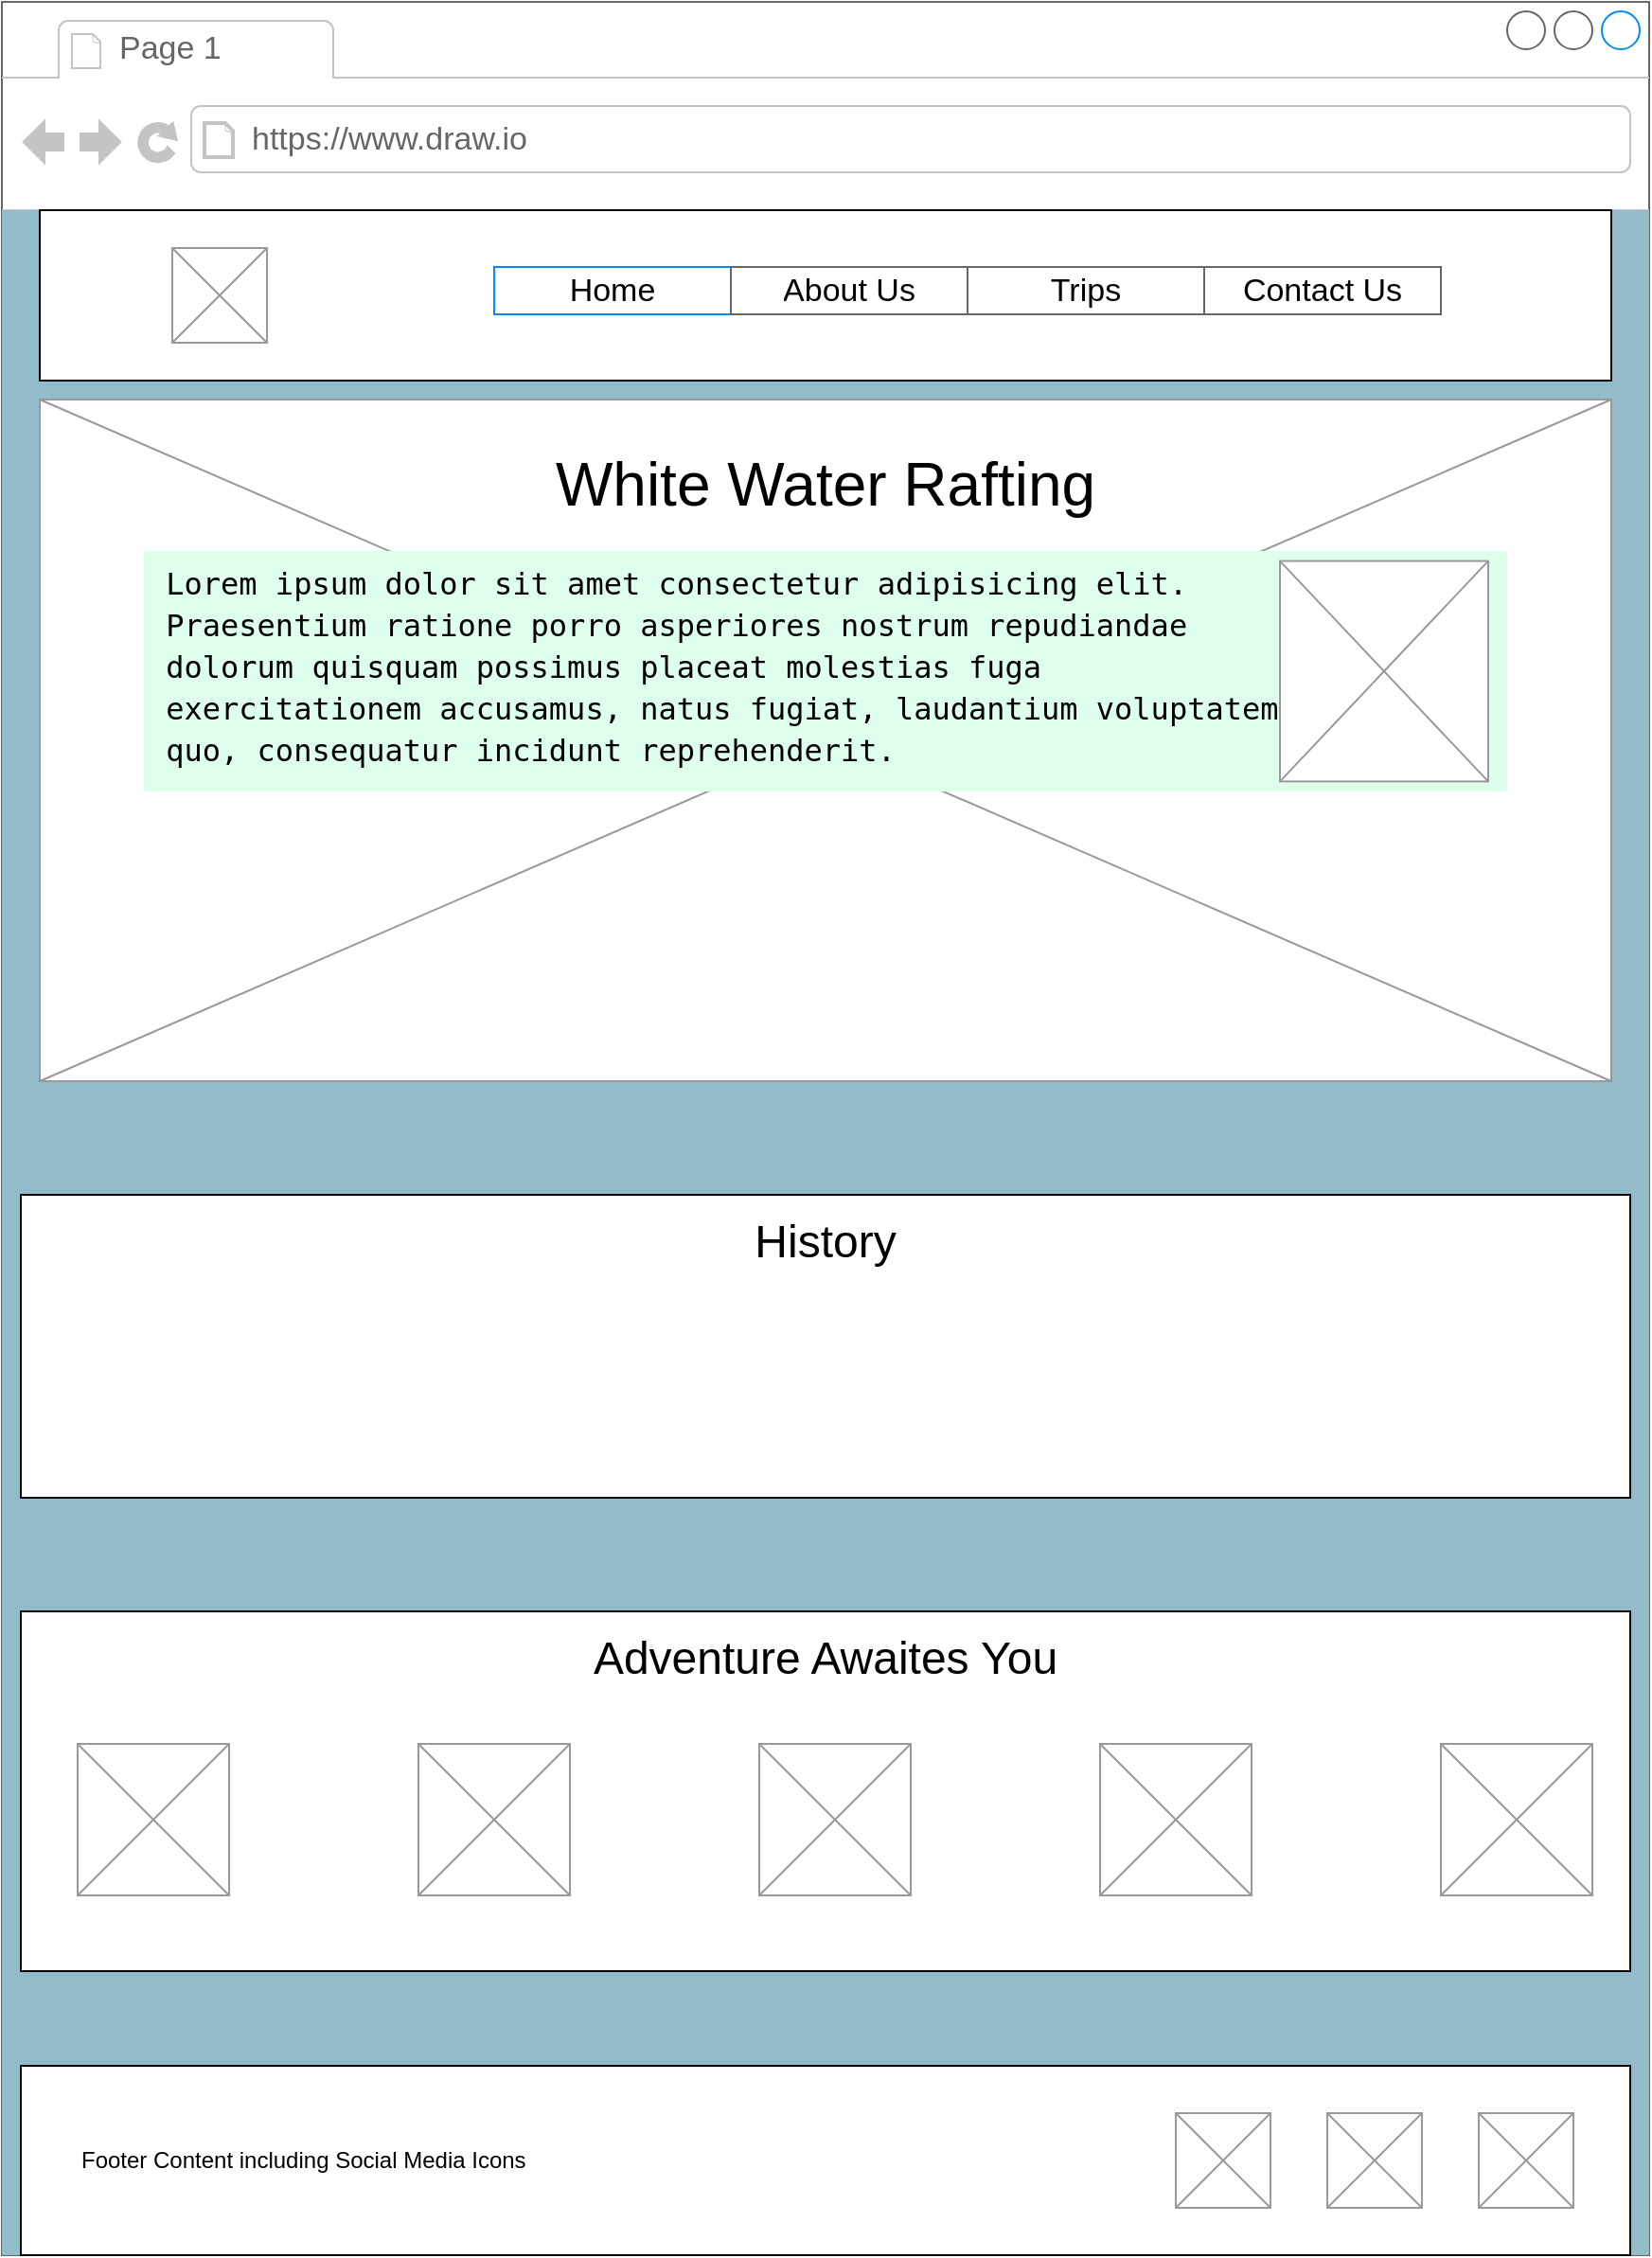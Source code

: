 <mxfile version="24.7.5" pages="2">
  <diagram name="About-Us" id="MkR7ZeiB5OH6FmYkKJLo">
    <mxGraphModel dx="4190" dy="3049" grid="1" gridSize="10" guides="1" tooltips="1" connect="1" arrows="1" fold="1" page="1" pageScale="1" pageWidth="850" pageHeight="1100" math="0" shadow="0">
      <root>
        <mxCell id="0" />
        <mxCell id="1" parent="0" />
        <mxCell id="uWJJDLyrcB0ZiYefBfqD-1" value="" style="strokeWidth=1;shadow=0;dashed=0;align=center;html=1;shape=mxgraph.mockup.containers.browserWindow;rSize=0;strokeColor=#666666;strokeColor2=#008cff;strokeColor3=#c4c4c4;mainText=,;recursiveResize=0;" vertex="1" parent="1">
          <mxGeometry x="-10" y="-97" width="870" height="1190" as="geometry" />
        </mxCell>
        <mxCell id="uWJJDLyrcB0ZiYefBfqD-2" value="Page 1" style="strokeWidth=1;shadow=0;dashed=0;align=center;html=1;shape=mxgraph.mockup.containers.anchor;fontSize=17;fontColor=#666666;align=left;whiteSpace=wrap;" vertex="1" parent="uWJJDLyrcB0ZiYefBfqD-1">
          <mxGeometry x="60" y="12" width="110" height="26" as="geometry" />
        </mxCell>
        <mxCell id="uWJJDLyrcB0ZiYefBfqD-3" value="https://www.draw.io" style="strokeWidth=1;shadow=0;dashed=0;align=center;html=1;shape=mxgraph.mockup.containers.anchor;rSize=0;fontSize=17;fontColor=#666666;align=left;" vertex="1" parent="uWJJDLyrcB0ZiYefBfqD-1">
          <mxGeometry x="130" y="60" width="250" height="26" as="geometry" />
        </mxCell>
        <mxCell id="XWHoI5SuqUwpZ-Kud38Y-1" value="" style="rounded=0;whiteSpace=wrap;html=1;strokeColor=none;fillColor=#92BCC9;" parent="1" vertex="1">
          <mxGeometry x="-10" y="13" width="870" height="1080" as="geometry" />
        </mxCell>
        <mxCell id="fqqY1Tlmf0ypdwQjIdPN-9" value="" style="verticalLabelPosition=bottom;shadow=0;dashed=0;align=center;html=1;verticalAlign=top;strokeWidth=1;shape=mxgraph.mockup.graphics.simpleIcon;strokeColor=#999999;" parent="1" vertex="1">
          <mxGeometry x="10" y="113" width="830" height="360" as="geometry" />
        </mxCell>
        <mxCell id="fqqY1Tlmf0ypdwQjIdPN-10" value="White Water Rafting" style="text;html=1;align=center;verticalAlign=middle;whiteSpace=wrap;rounded=0;fontSize=32;" parent="1" vertex="1">
          <mxGeometry x="225" y="143" width="400" height="30" as="geometry" />
        </mxCell>
        <mxCell id="fqqY1Tlmf0ypdwQjIdPN-13" value="" style="group" parent="1" vertex="1" connectable="0">
          <mxGeometry x="65" y="193" width="720" height="127" as="geometry" />
        </mxCell>
        <mxCell id="fqqY1Tlmf0ypdwQjIdPN-11" value="&lt;div style=&quot;font-family: &amp;quot;Droid Sans Mono&amp;quot;, monospace, monospace, &amp;quot;Droid Sans Mono&amp;quot;, &amp;quot;monospace&amp;quot;, monospace; font-weight: normal; font-size: 16px; line-height: 22px; white-space: pre;&quot;&gt;&lt;div style=&quot;&quot;&gt;&lt;font color=&quot;#000000&quot;&gt; Lorem ipsum dolor sit amet consectetur adipisicing elit. &lt;/font&gt;&lt;/div&gt;&lt;div style=&quot;&quot;&gt;&lt;font color=&quot;#000000&quot;&gt; Praesentium ratione porro asperiores nostrum repudiandae &lt;/font&gt;&lt;/div&gt;&lt;div style=&quot;&quot;&gt;&lt;font color=&quot;#000000&quot;&gt; dolorum quisquam possimus placeat molestias fuga &lt;/font&gt;&lt;/div&gt;&lt;div style=&quot;&quot;&gt;&lt;font color=&quot;#000000&quot;&gt; exercitationem accusamus, natus fugiat, laudantium voluptatem &lt;/font&gt;&lt;/div&gt;&lt;div style=&quot;&quot;&gt;&lt;font color=&quot;#000000&quot;&gt; quo, consequatur incidunt reprehenderit.&lt;/font&gt;&lt;/div&gt;&lt;/div&gt;" style="text;html=1;whiteSpace=wrap;overflow=hidden;rounded=0;fillColor=#DEFFEB;" parent="fqqY1Tlmf0ypdwQjIdPN-13" vertex="1">
          <mxGeometry width="720" height="127" as="geometry" />
        </mxCell>
        <mxCell id="fqqY1Tlmf0ypdwQjIdPN-12" value="" style="verticalLabelPosition=bottom;shadow=0;dashed=0;align=center;html=1;verticalAlign=top;strokeWidth=1;shape=mxgraph.mockup.graphics.simpleIcon;strokeColor=#999999;" parent="fqqY1Tlmf0ypdwQjIdPN-13" vertex="1">
          <mxGeometry x="600" y="5.292" width="110" height="116.417" as="geometry" />
        </mxCell>
        <mxCell id="fqqY1Tlmf0ypdwQjIdPN-16" value="" style="group" parent="1" vertex="1" connectable="0">
          <mxGeometry y="533" width="850" height="160" as="geometry" />
        </mxCell>
        <mxCell id="fqqY1Tlmf0ypdwQjIdPN-14" value="" style="rounded=0;whiteSpace=wrap;html=1;" parent="fqqY1Tlmf0ypdwQjIdPN-16" vertex="1">
          <mxGeometry width="850" height="160" as="geometry" />
        </mxCell>
        <mxCell id="fqqY1Tlmf0ypdwQjIdPN-15" value="History" style="text;html=1;align=center;verticalAlign=middle;whiteSpace=wrap;rounded=0;fontSize=24;" parent="fqqY1Tlmf0ypdwQjIdPN-16" vertex="1">
          <mxGeometry x="360" y="10" width="130" height="30" as="geometry" />
        </mxCell>
        <mxCell id="fqqY1Tlmf0ypdwQjIdPN-30" value="" style="group" parent="1" vertex="1" connectable="0">
          <mxGeometry y="993" width="850" height="100" as="geometry" />
        </mxCell>
        <mxCell id="fqqY1Tlmf0ypdwQjIdPN-25" value="" style="rounded=0;whiteSpace=wrap;html=1;" parent="fqqY1Tlmf0ypdwQjIdPN-30" vertex="1">
          <mxGeometry width="850" height="100" as="geometry" />
        </mxCell>
        <mxCell id="fqqY1Tlmf0ypdwQjIdPN-26" value="Footer Content including Social Media Icons" style="text;html=1;align=left;verticalAlign=middle;whiteSpace=wrap;rounded=0;" parent="fqqY1Tlmf0ypdwQjIdPN-30" vertex="1">
          <mxGeometry x="30" y="35" width="390" height="30" as="geometry" />
        </mxCell>
        <mxCell id="fqqY1Tlmf0ypdwQjIdPN-27" value="" style="verticalLabelPosition=bottom;shadow=0;dashed=0;align=center;html=1;verticalAlign=top;strokeWidth=1;shape=mxgraph.mockup.graphics.simpleIcon;strokeColor=#999999;" parent="fqqY1Tlmf0ypdwQjIdPN-30" vertex="1">
          <mxGeometry x="770" y="25" width="50" height="50" as="geometry" />
        </mxCell>
        <mxCell id="fqqY1Tlmf0ypdwQjIdPN-28" value="" style="verticalLabelPosition=bottom;shadow=0;dashed=0;align=center;html=1;verticalAlign=top;strokeWidth=1;shape=mxgraph.mockup.graphics.simpleIcon;strokeColor=#999999;" parent="fqqY1Tlmf0ypdwQjIdPN-30" vertex="1">
          <mxGeometry x="690" y="25" width="50" height="50" as="geometry" />
        </mxCell>
        <mxCell id="fqqY1Tlmf0ypdwQjIdPN-29" value="" style="verticalLabelPosition=bottom;shadow=0;dashed=0;align=center;html=1;verticalAlign=top;strokeWidth=1;shape=mxgraph.mockup.graphics.simpleIcon;strokeColor=#999999;" parent="fqqY1Tlmf0ypdwQjIdPN-30" vertex="1">
          <mxGeometry x="610" y="25" width="50" height="50" as="geometry" />
        </mxCell>
        <mxCell id="fqqY1Tlmf0ypdwQjIdPN-31" value="" style="group" parent="1" vertex="1" connectable="0">
          <mxGeometry y="753" width="850" height="190" as="geometry" />
        </mxCell>
        <mxCell id="fqqY1Tlmf0ypdwQjIdPN-18" value="" style="rounded=0;whiteSpace=wrap;html=1;" parent="fqqY1Tlmf0ypdwQjIdPN-31" vertex="1">
          <mxGeometry width="850" height="190" as="geometry" />
        </mxCell>
        <mxCell id="fqqY1Tlmf0ypdwQjIdPN-19" value="Adventure Awaites You" style="text;html=1;align=center;verticalAlign=middle;whiteSpace=wrap;rounded=0;fontSize=24;" parent="fqqY1Tlmf0ypdwQjIdPN-31" vertex="1">
          <mxGeometry x="225" y="10" width="400" height="30" as="geometry" />
        </mxCell>
        <mxCell id="fqqY1Tlmf0ypdwQjIdPN-20" value="" style="verticalLabelPosition=bottom;shadow=0;dashed=0;align=center;html=1;verticalAlign=top;strokeWidth=1;shape=mxgraph.mockup.graphics.simpleIcon;strokeColor=#999999;" parent="fqqY1Tlmf0ypdwQjIdPN-31" vertex="1">
          <mxGeometry x="30" y="70" width="80" height="80" as="geometry" />
        </mxCell>
        <mxCell id="fqqY1Tlmf0ypdwQjIdPN-21" value="" style="verticalLabelPosition=bottom;shadow=0;dashed=0;align=center;html=1;verticalAlign=top;strokeWidth=1;shape=mxgraph.mockup.graphics.simpleIcon;strokeColor=#999999;" parent="fqqY1Tlmf0ypdwQjIdPN-31" vertex="1">
          <mxGeometry x="210" y="70" width="80" height="80" as="geometry" />
        </mxCell>
        <mxCell id="fqqY1Tlmf0ypdwQjIdPN-22" value="" style="verticalLabelPosition=bottom;shadow=0;dashed=0;align=center;html=1;verticalAlign=top;strokeWidth=1;shape=mxgraph.mockup.graphics.simpleIcon;strokeColor=#999999;" parent="fqqY1Tlmf0ypdwQjIdPN-31" vertex="1">
          <mxGeometry x="390" y="70" width="80" height="80" as="geometry" />
        </mxCell>
        <mxCell id="fqqY1Tlmf0ypdwQjIdPN-23" value="" style="verticalLabelPosition=bottom;shadow=0;dashed=0;align=center;html=1;verticalAlign=top;strokeWidth=1;shape=mxgraph.mockup.graphics.simpleIcon;strokeColor=#999999;" parent="fqqY1Tlmf0ypdwQjIdPN-31" vertex="1">
          <mxGeometry x="570" y="70" width="80" height="80" as="geometry" />
        </mxCell>
        <mxCell id="fqqY1Tlmf0ypdwQjIdPN-24" value="" style="verticalLabelPosition=bottom;shadow=0;dashed=0;align=center;html=1;verticalAlign=top;strokeWidth=1;shape=mxgraph.mockup.graphics.simpleIcon;strokeColor=#999999;" parent="fqqY1Tlmf0ypdwQjIdPN-31" vertex="1">
          <mxGeometry x="750" y="70" width="80" height="80" as="geometry" />
        </mxCell>
        <mxCell id="fqqY1Tlmf0ypdwQjIdPN-32" value="" style="group" parent="1" vertex="1" connectable="0">
          <mxGeometry x="10" y="13" width="830" height="90" as="geometry" />
        </mxCell>
        <mxCell id="fqqY1Tlmf0ypdwQjIdPN-1" value="" style="rounded=0;whiteSpace=wrap;html=1;" parent="fqqY1Tlmf0ypdwQjIdPN-32" vertex="1">
          <mxGeometry width="830" height="90" as="geometry" />
        </mxCell>
        <mxCell id="fqqY1Tlmf0ypdwQjIdPN-3" value="" style="verticalLabelPosition=bottom;shadow=0;dashed=0;align=center;html=1;verticalAlign=top;strokeWidth=1;shape=mxgraph.mockup.graphics.simpleIcon;strokeColor=#999999;" parent="fqqY1Tlmf0ypdwQjIdPN-32" vertex="1">
          <mxGeometry x="70" y="20" width="50" height="50" as="geometry" />
        </mxCell>
        <mxCell id="fqqY1Tlmf0ypdwQjIdPN-4" value="" style="swimlane;shape=mxgraph.bootstrap.anchor;strokeColor=#666666;fillColor=#ffffff;fontColor=#0000FF;fontStyle=0;childLayout=stackLayout;horizontal=0;startSize=0;horizontalStack=1;resizeParent=1;resizeParentMax=0;resizeLast=0;collapsible=0;marginBottom=0;whiteSpace=wrap;html=1;" parent="fqqY1Tlmf0ypdwQjIdPN-32" vertex="1">
          <mxGeometry x="240" y="30" width="500" height="25" as="geometry" />
        </mxCell>
        <mxCell id="fqqY1Tlmf0ypdwQjIdPN-5" value="Home" style="text;strokeColor=#008CFF;align=center;verticalAlign=middle;spacingLeft=10;spacingRight=10;overflow=hidden;points=[[0,0.5],[1,0.5]];portConstraint=eastwest;rotatable=0;whiteSpace=wrap;html=1;fillColor=#ffffff;fontColor=#000000;fontSize=17;" parent="fqqY1Tlmf0ypdwQjIdPN-4" vertex="1">
          <mxGeometry width="125" height="25" as="geometry" />
        </mxCell>
        <mxCell id="fqqY1Tlmf0ypdwQjIdPN-6" value="About Us" style="text;strokeColor=inherit;align=center;verticalAlign=middle;spacingLeft=10;spacingRight=10;overflow=hidden;points=[[0,0.5],[1,0.5]];portConstraint=eastwest;rotatable=0;whiteSpace=wrap;html=1;fillColor=inherit;fontColor=#000000;fontSize=17;" parent="fqqY1Tlmf0ypdwQjIdPN-4" vertex="1">
          <mxGeometry x="125" width="125" height="25" as="geometry" />
        </mxCell>
        <mxCell id="fqqY1Tlmf0ypdwQjIdPN-7" value="Trips" style="text;strokeColor=inherit;align=center;verticalAlign=middle;spacingLeft=10;spacingRight=10;overflow=hidden;points=[[0,0.5],[1,0.5]];portConstraint=eastwest;rotatable=0;whiteSpace=wrap;html=1;fillColor=inherit;fontColor=#000000;fontSize=17;" parent="fqqY1Tlmf0ypdwQjIdPN-4" vertex="1">
          <mxGeometry x="250" width="125" height="25" as="geometry" />
        </mxCell>
        <mxCell id="fqqY1Tlmf0ypdwQjIdPN-8" value="Contact Us" style="text;strokeColor=inherit;align=center;verticalAlign=middle;spacingLeft=10;spacingRight=10;overflow=hidden;points=[[0,0.5],[1,0.5]];portConstraint=eastwest;rotatable=0;whiteSpace=wrap;html=1;fillColor=inherit;fontColor=#000000;fontSize=17;" parent="fqqY1Tlmf0ypdwQjIdPN-4" vertex="1">
          <mxGeometry x="375" width="125" height="25" as="geometry" />
        </mxCell>
      </root>
    </mxGraphModel>
  </diagram>
  <diagram id="D4LeIxOlFBkoahRApRn6" name="Home-Page">
    <mxGraphModel dx="4190" dy="3299" grid="1" gridSize="10" guides="1" tooltips="1" connect="1" arrows="1" fold="1" page="1" pageScale="1" pageWidth="850" pageHeight="1350" math="0" shadow="0">
      <root>
        <mxCell id="0" />
        <mxCell id="1" parent="0" />
        <mxCell id="plSVMAqKdK-vdxKIf47z-1" value="" style="strokeWidth=1;shadow=0;dashed=0;align=center;html=1;shape=mxgraph.mockup.containers.browserWindow;rSize=0;strokeColor=#666666;strokeColor2=#008cff;strokeColor3=#c4c4c4;mainText=,;recursiveResize=0;" vertex="1" parent="1">
          <mxGeometry x="-10" y="-110" width="870" height="1460" as="geometry" />
        </mxCell>
        <mxCell id="plSVMAqKdK-vdxKIf47z-2" value="Page 1" style="strokeWidth=1;shadow=0;dashed=0;align=center;html=1;shape=mxgraph.mockup.containers.anchor;fontSize=17;fontColor=#666666;align=left;whiteSpace=wrap;" vertex="1" parent="plSVMAqKdK-vdxKIf47z-1">
          <mxGeometry x="60" y="12" width="110" height="26" as="geometry" />
        </mxCell>
        <mxCell id="plSVMAqKdK-vdxKIf47z-3" value="https://www.draw.io" style="strokeWidth=1;shadow=0;dashed=0;align=center;html=1;shape=mxgraph.mockup.containers.anchor;rSize=0;fontSize=17;fontColor=#666666;align=left;" vertex="1" parent="plSVMAqKdK-vdxKIf47z-1">
          <mxGeometry x="130" y="60" width="250" height="26" as="geometry" />
        </mxCell>
        <mxCell id="rnCW2VbEfJV0WTSbwkus-14" value="" style="rounded=0;whiteSpace=wrap;html=1;strokeColor=none;fillColor=#92BCC9;" parent="1" vertex="1">
          <mxGeometry x="-10" width="870" height="1350" as="geometry" />
        </mxCell>
        <mxCell id="_oqHxcG9WU-Wye5r7wWP-1" value="" style="group" parent="1" vertex="1" connectable="0">
          <mxGeometry y="1250" width="850" height="100" as="geometry" />
        </mxCell>
        <mxCell id="_oqHxcG9WU-Wye5r7wWP-2" value="" style="rounded=0;whiteSpace=wrap;html=1;" parent="_oqHxcG9WU-Wye5r7wWP-1" vertex="1">
          <mxGeometry width="850" height="100" as="geometry" />
        </mxCell>
        <mxCell id="_oqHxcG9WU-Wye5r7wWP-3" value="Footer Content including Social Media Icons" style="text;html=1;align=left;verticalAlign=middle;whiteSpace=wrap;rounded=0;" parent="_oqHxcG9WU-Wye5r7wWP-1" vertex="1">
          <mxGeometry x="30" y="35" width="390" height="30" as="geometry" />
        </mxCell>
        <mxCell id="_oqHxcG9WU-Wye5r7wWP-4" value="" style="verticalLabelPosition=bottom;shadow=0;dashed=0;align=center;html=1;verticalAlign=top;strokeWidth=1;shape=mxgraph.mockup.graphics.simpleIcon;strokeColor=#999999;" parent="_oqHxcG9WU-Wye5r7wWP-1" vertex="1">
          <mxGeometry x="770" y="25" width="50" height="50" as="geometry" />
        </mxCell>
        <mxCell id="_oqHxcG9WU-Wye5r7wWP-5" value="" style="verticalLabelPosition=bottom;shadow=0;dashed=0;align=center;html=1;verticalAlign=top;strokeWidth=1;shape=mxgraph.mockup.graphics.simpleIcon;strokeColor=#999999;" parent="_oqHxcG9WU-Wye5r7wWP-1" vertex="1">
          <mxGeometry x="690" y="25" width="50" height="50" as="geometry" />
        </mxCell>
        <mxCell id="_oqHxcG9WU-Wye5r7wWP-6" value="" style="verticalLabelPosition=bottom;shadow=0;dashed=0;align=center;html=1;verticalAlign=top;strokeWidth=1;shape=mxgraph.mockup.graphics.simpleIcon;strokeColor=#999999;" parent="_oqHxcG9WU-Wye5r7wWP-1" vertex="1">
          <mxGeometry x="610" y="25" width="50" height="50" as="geometry" />
        </mxCell>
        <mxCell id="rnCW2VbEfJV0WTSbwkus-1" value="" style="verticalLabelPosition=bottom;shadow=0;dashed=0;align=center;html=1;verticalAlign=top;strokeWidth=1;shape=mxgraph.mockup.graphics.simpleIcon;strokeColor=#999999;" parent="1" vertex="1">
          <mxGeometry x="10" y="90" width="830" height="380" as="geometry" />
        </mxCell>
        <UserObject label="White Water Rafting" placeholders="1" name="Variable" id="rnCW2VbEfJV0WTSbwkus-2">
          <mxCell style="text;html=1;strokeColor=none;fillColor=none;align=center;verticalAlign=middle;whiteSpace=wrap;overflow=hidden;fontSize=32;" parent="1" vertex="1">
            <mxGeometry x="240" y="110" width="370" height="60" as="geometry" />
          </mxCell>
        </UserObject>
        <mxCell id="rnCW2VbEfJV0WTSbwkus-3" value="Call to Action" style="strokeWidth=1;shadow=0;dashed=0;align=center;html=1;shape=mxgraph.mockup.buttons.button;strokeColor=#666666;fontColor=#ffffff;mainText=;buttonStyle=round;fontSize=17;fontStyle=1;fillColor=#008cff;whiteSpace=wrap;" parent="1" vertex="1">
          <mxGeometry x="650" y="380" width="150" height="50" as="geometry" />
        </mxCell>
        <mxCell id="rnCW2VbEfJV0WTSbwkus-4" value="" style="verticalLabelPosition=bottom;shadow=0;dashed=0;align=center;html=1;verticalAlign=top;strokeWidth=1;shape=mxgraph.mockup.graphics.simpleIcon;strokeColor=#999999;strokeOpacity=100;" parent="1" vertex="1">
          <mxGeometry x="350" y="530" width="150" height="150" as="geometry" />
        </mxCell>
        <mxCell id="rnCW2VbEfJV0WTSbwkus-7" value="" style="verticalLabelPosition=bottom;shadow=0;dashed=0;align=center;html=1;verticalAlign=top;strokeWidth=1;shape=mxgraph.mockup.graphics.simpleIcon;strokeColor=#999999;strokeOpacity=100;" parent="1" vertex="1">
          <mxGeometry x="60" y="530" width="150" height="150" as="geometry" />
        </mxCell>
        <mxCell id="rnCW2VbEfJV0WTSbwkus-8" value="" style="verticalLabelPosition=bottom;shadow=0;dashed=0;align=center;html=1;verticalAlign=top;strokeWidth=1;shape=mxgraph.mockup.graphics.simpleIcon;strokeColor=#999999;strokeOpacity=100;" parent="1" vertex="1">
          <mxGeometry x="640" y="530" width="150" height="150" as="geometry" />
        </mxCell>
        <mxCell id="rnCW2VbEfJV0WTSbwkus-9" value="" style="verticalLabelPosition=bottom;shadow=0;dashed=0;align=center;html=1;verticalAlign=top;strokeWidth=1;shape=mxgraph.mockup.graphics.simpleIcon;strokeColor=#999999;" parent="1" vertex="1">
          <mxGeometry x="10" y="860" width="420" height="280" as="geometry" />
        </mxCell>
        <mxCell id="rnCW2VbEfJV0WTSbwkus-10" value="" style="rounded=0;whiteSpace=wrap;html=1;" parent="1" vertex="1">
          <mxGeometry x="365" y="890" width="435" height="210" as="geometry" />
        </mxCell>
        <mxCell id="rnCW2VbEfJV0WTSbwkus-11" value="&lt;h1 style=&quot;margin-top: 0px;&quot;&gt;Heading&lt;/h1&gt;&lt;p&gt;Lorem ipsum dolor sit amet consectetur adipisicing&amp;nbsp;&lt;span style=&quot;background-color: initial;&quot;&gt;elit. Praesentium ratione porro asperiores nostrum repudiandae dolorum&amp;nbsp;&lt;/span&gt;&lt;span style=&quot;background-color: initial;&quot;&gt;quisquam possimus placeat molestias fuga exercitationem accusamus, natus&amp;nbsp;&lt;/span&gt;&lt;span style=&quot;background-color: initial;&quot;&gt;&amp;nbsp; fugiat, laudantium voluptatem quo, consequatur incidunt reprehenderit.&lt;/span&gt;&lt;/p&gt;" style="text;html=1;whiteSpace=wrap;overflow=hidden;rounded=0;" parent="1" vertex="1">
          <mxGeometry x="375" y="890" width="415" height="130" as="geometry" />
        </mxCell>
        <mxCell id="rnCW2VbEfJV0WTSbwkus-12" value="Contact Us" style="strokeWidth=1;shadow=0;dashed=0;align=center;html=1;shape=mxgraph.mockup.buttons.button;strokeColor=#666666;fontColor=#ffffff;mainText=;buttonStyle=round;fontSize=17;fontStyle=1;fillColor=#008cff;whiteSpace=wrap;" parent="1" vertex="1">
          <mxGeometry x="375" y="1040" width="150" height="50" as="geometry" />
        </mxCell>
        <mxCell id="ozZEphFlcf0onC7AcD-E-1" value="" style="group" parent="1" vertex="1" connectable="0">
          <mxGeometry x="10" width="830" height="90" as="geometry" />
        </mxCell>
        <mxCell id="ozZEphFlcf0onC7AcD-E-2" value="" style="rounded=0;whiteSpace=wrap;html=1;" parent="ozZEphFlcf0onC7AcD-E-1" vertex="1">
          <mxGeometry width="830" height="90" as="geometry" />
        </mxCell>
        <mxCell id="ozZEphFlcf0onC7AcD-E-3" value="" style="verticalLabelPosition=bottom;shadow=0;dashed=0;align=center;html=1;verticalAlign=top;strokeWidth=1;shape=mxgraph.mockup.graphics.simpleIcon;strokeColor=#999999;" parent="ozZEphFlcf0onC7AcD-E-1" vertex="1">
          <mxGeometry x="70" y="20" width="50" height="50" as="geometry" />
        </mxCell>
        <mxCell id="ozZEphFlcf0onC7AcD-E-4" value="" style="swimlane;shape=mxgraph.bootstrap.anchor;strokeColor=#666666;fillColor=#ffffff;fontColor=#0000FF;fontStyle=0;childLayout=stackLayout;horizontal=0;startSize=0;horizontalStack=1;resizeParent=1;resizeParentMax=0;resizeLast=0;collapsible=0;marginBottom=0;whiteSpace=wrap;html=1;" parent="ozZEphFlcf0onC7AcD-E-1" vertex="1">
          <mxGeometry x="240" y="30" width="500" height="25" as="geometry" />
        </mxCell>
        <mxCell id="ozZEphFlcf0onC7AcD-E-5" value="Home" style="text;strokeColor=#008CFF;align=center;verticalAlign=middle;spacingLeft=10;spacingRight=10;overflow=hidden;points=[[0,0.5],[1,0.5]];portConstraint=eastwest;rotatable=0;whiteSpace=wrap;html=1;fillColor=#ffffff;fontColor=#000000;fontSize=17;" parent="ozZEphFlcf0onC7AcD-E-4" vertex="1">
          <mxGeometry width="125" height="25" as="geometry" />
        </mxCell>
        <mxCell id="ozZEphFlcf0onC7AcD-E-6" value="About Us" style="text;strokeColor=inherit;align=center;verticalAlign=middle;spacingLeft=10;spacingRight=10;overflow=hidden;points=[[0,0.5],[1,0.5]];portConstraint=eastwest;rotatable=0;whiteSpace=wrap;html=1;fillColor=inherit;fontColor=#000000;fontSize=17;" parent="ozZEphFlcf0onC7AcD-E-4" vertex="1">
          <mxGeometry x="125" width="125" height="25" as="geometry" />
        </mxCell>
        <mxCell id="ozZEphFlcf0onC7AcD-E-7" value="Trips" style="text;strokeColor=inherit;align=center;verticalAlign=middle;spacingLeft=10;spacingRight=10;overflow=hidden;points=[[0,0.5],[1,0.5]];portConstraint=eastwest;rotatable=0;whiteSpace=wrap;html=1;fillColor=inherit;fontColor=#000000;fontSize=17;" parent="ozZEphFlcf0onC7AcD-E-4" vertex="1">
          <mxGeometry x="250" width="125" height="25" as="geometry" />
        </mxCell>
        <mxCell id="ozZEphFlcf0onC7AcD-E-8" value="Contact Us" style="text;strokeColor=inherit;align=center;verticalAlign=middle;spacingLeft=10;spacingRight=10;overflow=hidden;points=[[0,0.5],[1,0.5]];portConstraint=eastwest;rotatable=0;whiteSpace=wrap;html=1;fillColor=inherit;fontColor=#000000;fontSize=17;" parent="ozZEphFlcf0onC7AcD-E-4" vertex="1">
          <mxGeometry x="375" width="125" height="25" as="geometry" />
        </mxCell>
      </root>
    </mxGraphModel>
  </diagram>
</mxfile>

